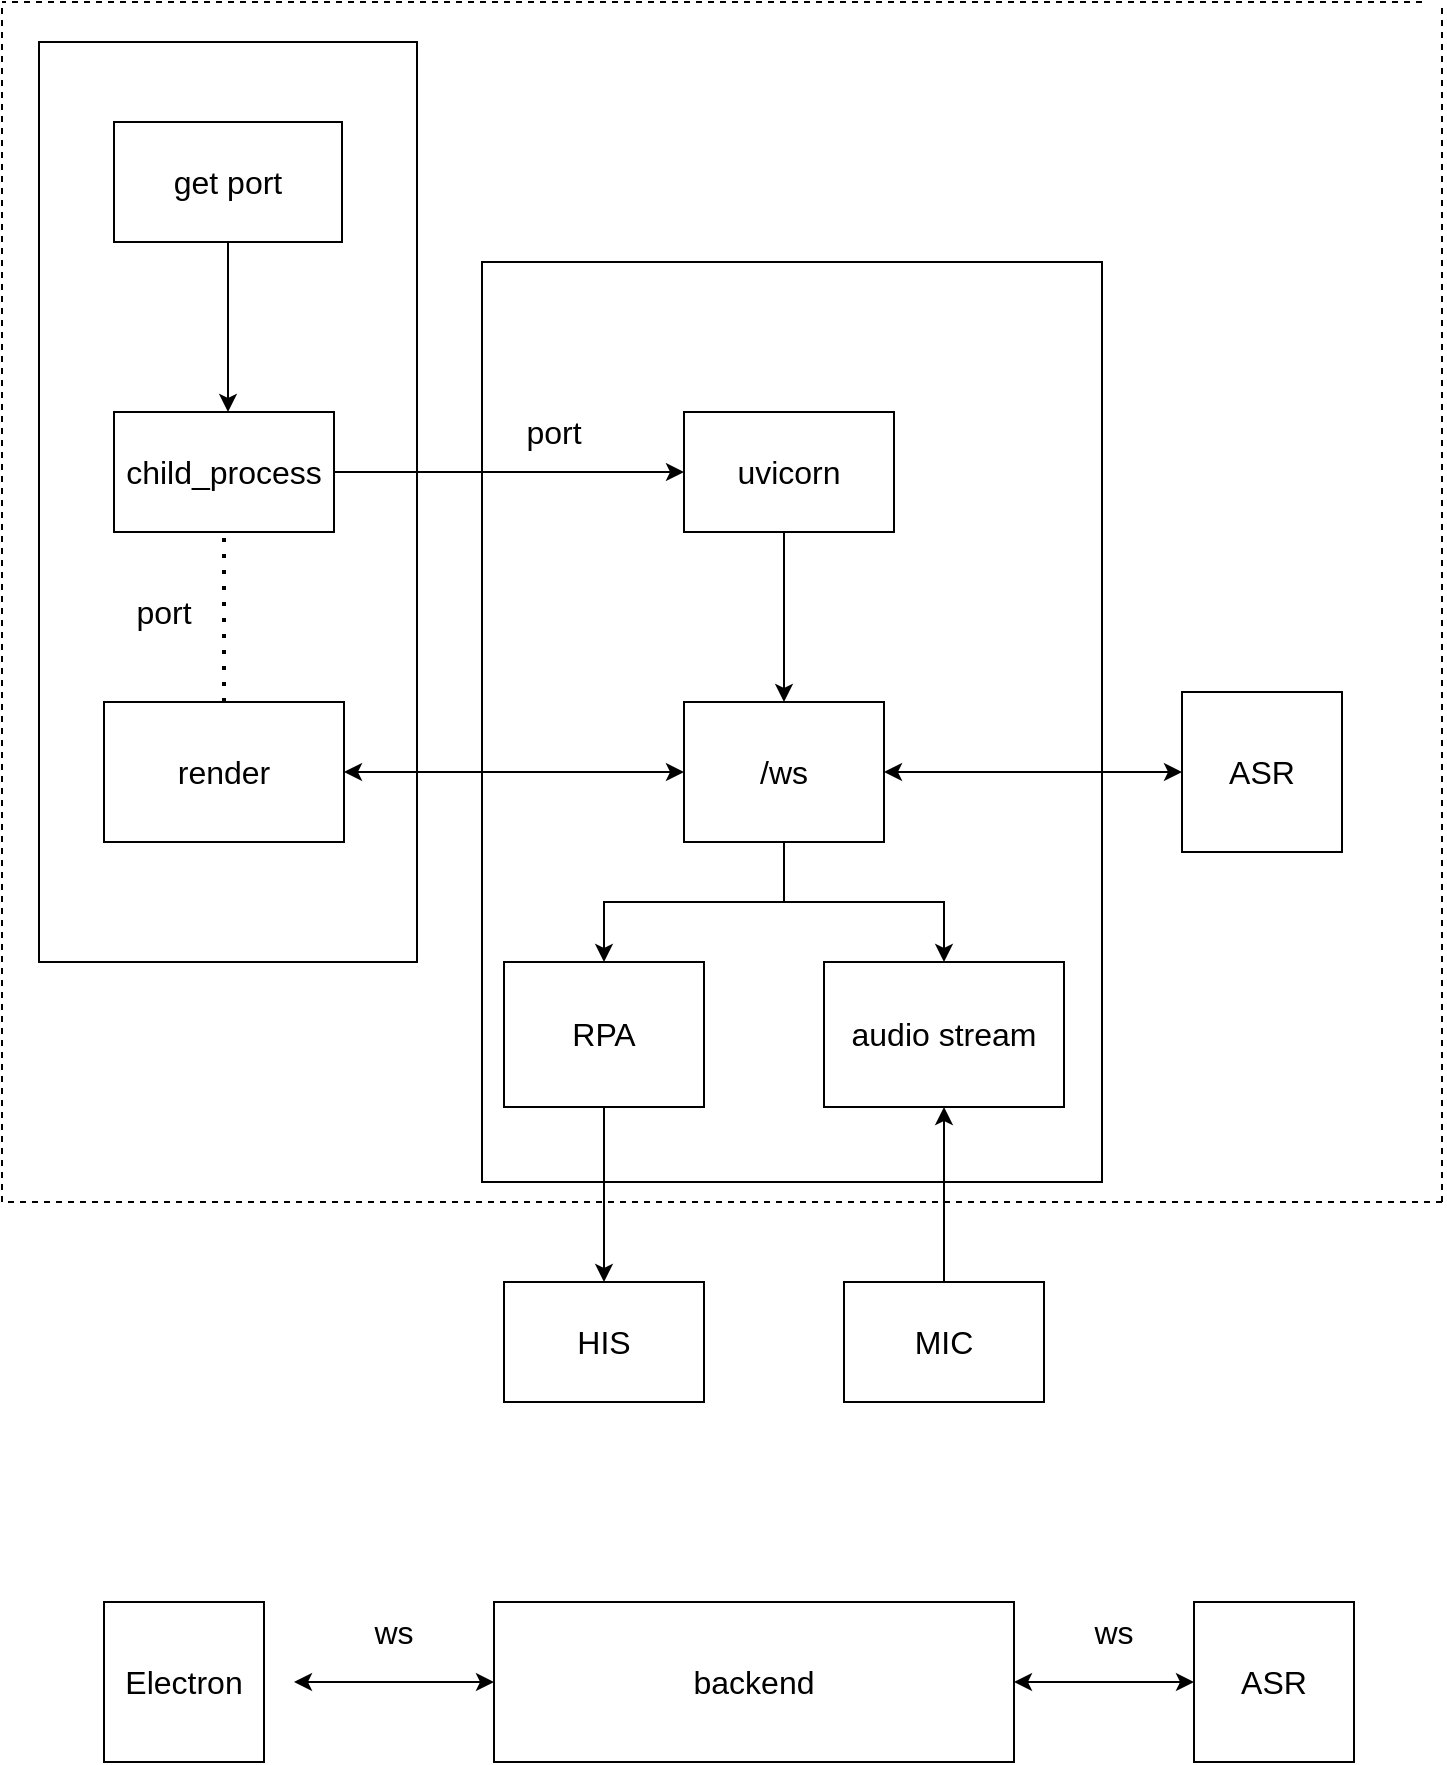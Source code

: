 <mxfile version="21.3.7" type="github">
  <diagram name="第 1 页" id="o5x3ktkxdNC7EIZfbrEK">
    <mxGraphModel dx="1562" dy="957" grid="1" gridSize="10" guides="1" tooltips="1" connect="1" arrows="1" fold="1" page="1" pageScale="1" pageWidth="827" pageHeight="1169" math="0" shadow="0">
      <root>
        <mxCell id="0" />
        <mxCell id="1" parent="0" />
        <mxCell id="LOV_hGXHYUUfVDdd_5wQ-69" value="" style="rounded=0;whiteSpace=wrap;html=1;" vertex="1" parent="1">
          <mxGeometry x="280" y="170" width="310" height="460" as="geometry" />
        </mxCell>
        <mxCell id="LOV_hGXHYUUfVDdd_5wQ-68" value="" style="rounded=0;whiteSpace=wrap;html=1;" vertex="1" parent="1">
          <mxGeometry x="58.5" y="60" width="189" height="460" as="geometry" />
        </mxCell>
        <mxCell id="LOV_hGXHYUUfVDdd_5wQ-10" value="ASR" style="whiteSpace=wrap;html=1;aspect=fixed;fontSize=16;" vertex="1" parent="1">
          <mxGeometry x="630" y="385" width="80" height="80" as="geometry" />
        </mxCell>
        <mxCell id="LOV_hGXHYUUfVDdd_5wQ-30" value="" style="edgeStyle=orthogonalEdgeStyle;rounded=0;orthogonalLoop=1;jettySize=auto;html=1;exitX=0.75;exitY=1;exitDx=0;exitDy=0;" edge="1" parent="1" source="LOV_hGXHYUUfVDdd_5wQ-19" target="LOV_hGXHYUUfVDdd_5wQ-20">
          <mxGeometry relative="1" as="geometry">
            <Array as="points">
              <mxPoint x="431" y="290" />
            </Array>
          </mxGeometry>
        </mxCell>
        <mxCell id="LOV_hGXHYUUfVDdd_5wQ-19" value="uvicorn" style="rounded=0;whiteSpace=wrap;html=1;fontSize=16;" vertex="1" parent="1">
          <mxGeometry x="381" y="245" width="105" height="60" as="geometry" />
        </mxCell>
        <mxCell id="LOV_hGXHYUUfVDdd_5wQ-34" value="" style="edgeStyle=orthogonalEdgeStyle;rounded=0;orthogonalLoop=1;jettySize=auto;html=1;" edge="1" parent="1" source="LOV_hGXHYUUfVDdd_5wQ-20" target="LOV_hGXHYUUfVDdd_5wQ-33">
          <mxGeometry relative="1" as="geometry" />
        </mxCell>
        <mxCell id="LOV_hGXHYUUfVDdd_5wQ-36" value="" style="edgeStyle=orthogonalEdgeStyle;rounded=0;orthogonalLoop=1;jettySize=auto;html=1;entryX=0.5;entryY=0;entryDx=0;entryDy=0;" edge="1" parent="1" source="LOV_hGXHYUUfVDdd_5wQ-20" target="LOV_hGXHYUUfVDdd_5wQ-35">
          <mxGeometry relative="1" as="geometry">
            <mxPoint x="331" y="507.5" as="targetPoint" />
          </mxGeometry>
        </mxCell>
        <mxCell id="LOV_hGXHYUUfVDdd_5wQ-20" value="/ws" style="rounded=0;whiteSpace=wrap;html=1;fontSize=16;" vertex="1" parent="1">
          <mxGeometry x="381" y="390" width="100" height="70" as="geometry" />
        </mxCell>
        <mxCell id="LOV_hGXHYUUfVDdd_5wQ-29" value="" style="edgeStyle=orthogonalEdgeStyle;rounded=0;orthogonalLoop=1;jettySize=auto;html=1;" edge="1" parent="1" target="LOV_hGXHYUUfVDdd_5wQ-19">
          <mxGeometry relative="1" as="geometry">
            <mxPoint x="206" y="275" as="sourcePoint" />
            <Array as="points">
              <mxPoint x="261" y="275" />
              <mxPoint x="261" y="275" />
            </Array>
          </mxGeometry>
        </mxCell>
        <mxCell id="LOV_hGXHYUUfVDdd_5wQ-27" value="child_process" style="whiteSpace=wrap;html=1;fontSize=16;" vertex="1" parent="1">
          <mxGeometry x="96" y="245" width="110" height="60" as="geometry" />
        </mxCell>
        <mxCell id="LOV_hGXHYUUfVDdd_5wQ-33" value="audio stream" style="rounded=0;whiteSpace=wrap;html=1;fontSize=16;" vertex="1" parent="1">
          <mxGeometry x="451" y="520" width="120" height="72.5" as="geometry" />
        </mxCell>
        <mxCell id="LOV_hGXHYUUfVDdd_5wQ-39" value="" style="edgeStyle=orthogonalEdgeStyle;rounded=0;orthogonalLoop=1;jettySize=auto;html=1;" edge="1" parent="1" source="LOV_hGXHYUUfVDdd_5wQ-35" target="LOV_hGXHYUUfVDdd_5wQ-37">
          <mxGeometry relative="1" as="geometry">
            <mxPoint x="351" y="522.5" as="targetPoint" />
            <Array as="points" />
          </mxGeometry>
        </mxCell>
        <mxCell id="LOV_hGXHYUUfVDdd_5wQ-35" value="RPA" style="rounded=0;whiteSpace=wrap;html=1;fontSize=16;" vertex="1" parent="1">
          <mxGeometry x="291" y="520" width="100" height="72.5" as="geometry" />
        </mxCell>
        <mxCell id="LOV_hGXHYUUfVDdd_5wQ-37" value="HIS" style="rounded=0;whiteSpace=wrap;html=1;fontSize=16;" vertex="1" parent="1">
          <mxGeometry x="291" y="680" width="100" height="60" as="geometry" />
        </mxCell>
        <mxCell id="LOV_hGXHYUUfVDdd_5wQ-40" value="render" style="whiteSpace=wrap;html=1;fontSize=16;" vertex="1" parent="1">
          <mxGeometry x="91" y="390" width="120" height="70" as="geometry" />
        </mxCell>
        <mxCell id="LOV_hGXHYUUfVDdd_5wQ-42" value="" style="endArrow=classic;startArrow=classic;html=1;rounded=0;exitX=1;exitY=0.5;exitDx=0;exitDy=0;entryX=0;entryY=0.5;entryDx=0;entryDy=0;" edge="1" parent="1" source="LOV_hGXHYUUfVDdd_5wQ-40" target="LOV_hGXHYUUfVDdd_5wQ-20">
          <mxGeometry width="50" height="50" relative="1" as="geometry">
            <mxPoint x="281" y="480" as="sourcePoint" />
            <mxPoint x="331" y="430" as="targetPoint" />
          </mxGeometry>
        </mxCell>
        <mxCell id="LOV_hGXHYUUfVDdd_5wQ-43" value="port" style="text;html=1;strokeColor=none;fillColor=none;align=center;verticalAlign=middle;whiteSpace=wrap;rounded=0;fontSize=16;" vertex="1" parent="1">
          <mxGeometry x="286" y="240" width="60" height="30" as="geometry" />
        </mxCell>
        <mxCell id="LOV_hGXHYUUfVDdd_5wQ-44" value="" style="endArrow=none;dashed=1;html=1;dashPattern=1 3;strokeWidth=2;rounded=0;entryX=0.5;entryY=1;entryDx=0;entryDy=0;" edge="1" parent="1" source="LOV_hGXHYUUfVDdd_5wQ-40" target="LOV_hGXHYUUfVDdd_5wQ-27">
          <mxGeometry width="50" height="50" relative="1" as="geometry">
            <mxPoint x="231" y="630" as="sourcePoint" />
            <mxPoint x="281" y="580" as="targetPoint" />
            <Array as="points" />
          </mxGeometry>
        </mxCell>
        <mxCell id="LOV_hGXHYUUfVDdd_5wQ-45" value="port" style="text;html=1;strokeColor=none;fillColor=none;align=center;verticalAlign=middle;whiteSpace=wrap;rounded=0;fontSize=16;" vertex="1" parent="1">
          <mxGeometry x="91" y="330" width="60" height="30" as="geometry" />
        </mxCell>
        <mxCell id="LOV_hGXHYUUfVDdd_5wQ-46" value="get port" style="whiteSpace=wrap;html=1;fontSize=16;" vertex="1" parent="1">
          <mxGeometry x="96" y="100" width="114" height="60" as="geometry" />
        </mxCell>
        <mxCell id="LOV_hGXHYUUfVDdd_5wQ-47" value="" style="edgeStyle=orthogonalEdgeStyle;rounded=0;orthogonalLoop=1;jettySize=auto;html=1;" edge="1" parent="1" source="LOV_hGXHYUUfVDdd_5wQ-46" target="LOV_hGXHYUUfVDdd_5wQ-27">
          <mxGeometry relative="1" as="geometry">
            <mxPoint x="231" y="310" as="sourcePoint" />
            <mxPoint x="391" y="310" as="targetPoint" />
            <Array as="points">
              <mxPoint x="151" y="260" />
              <mxPoint x="151" y="260" />
            </Array>
          </mxGeometry>
        </mxCell>
        <mxCell id="LOV_hGXHYUUfVDdd_5wQ-48" value="MIC" style="rounded=0;whiteSpace=wrap;html=1;fontSize=16;" vertex="1" parent="1">
          <mxGeometry x="461" y="680" width="100" height="60" as="geometry" />
        </mxCell>
        <mxCell id="LOV_hGXHYUUfVDdd_5wQ-49" value="" style="edgeStyle=orthogonalEdgeStyle;rounded=0;orthogonalLoop=1;jettySize=auto;html=1;entryX=0.5;entryY=1;entryDx=0;entryDy=0;" edge="1" parent="1" source="LOV_hGXHYUUfVDdd_5wQ-48" target="LOV_hGXHYUUfVDdd_5wQ-33">
          <mxGeometry relative="1" as="geometry">
            <mxPoint x="351" y="590" as="sourcePoint" />
            <mxPoint x="351" y="670" as="targetPoint" />
            <Array as="points" />
          </mxGeometry>
        </mxCell>
        <mxCell id="LOV_hGXHYUUfVDdd_5wQ-50" value="" style="endArrow=none;dashed=1;html=1;rounded=0;" edge="1" parent="1">
          <mxGeometry width="50" height="50" relative="1" as="geometry">
            <mxPoint x="40" y="640" as="sourcePoint" />
            <mxPoint x="40" y="40" as="targetPoint" />
          </mxGeometry>
        </mxCell>
        <mxCell id="LOV_hGXHYUUfVDdd_5wQ-51" value="" style="endArrow=none;dashed=1;html=1;rounded=0;" edge="1" parent="1">
          <mxGeometry width="50" height="50" relative="1" as="geometry">
            <mxPoint x="750" y="40" as="sourcePoint" />
            <mxPoint x="40" y="40" as="targetPoint" />
          </mxGeometry>
        </mxCell>
        <mxCell id="LOV_hGXHYUUfVDdd_5wQ-52" value="" style="endArrow=none;dashed=1;html=1;rounded=0;" edge="1" parent="1">
          <mxGeometry width="50" height="50" relative="1" as="geometry">
            <mxPoint x="760" y="640" as="sourcePoint" />
            <mxPoint x="40" y="640" as="targetPoint" />
            <Array as="points">
              <mxPoint x="400" y="640" />
            </Array>
          </mxGeometry>
        </mxCell>
        <mxCell id="LOV_hGXHYUUfVDdd_5wQ-53" value="" style="endArrow=none;dashed=1;html=1;rounded=0;" edge="1" parent="1">
          <mxGeometry width="50" height="50" relative="1" as="geometry">
            <mxPoint x="760" y="640" as="sourcePoint" />
            <mxPoint x="760" y="40" as="targetPoint" />
          </mxGeometry>
        </mxCell>
        <mxCell id="LOV_hGXHYUUfVDdd_5wQ-60" value="ASR" style="whiteSpace=wrap;html=1;aspect=fixed;fontSize=16;" vertex="1" parent="1">
          <mxGeometry x="636" y="840" width="80" height="80" as="geometry" />
        </mxCell>
        <mxCell id="LOV_hGXHYUUfVDdd_5wQ-61" value="" style="endArrow=classic;startArrow=classic;html=1;rounded=0;exitX=1;exitY=0.5;exitDx=0;exitDy=0;fontSize=16;entryX=0;entryY=0.5;entryDx=0;entryDy=0;" edge="1" parent="1" target="LOV_hGXHYUUfVDdd_5wQ-65">
          <mxGeometry width="50" height="50" relative="1" as="geometry">
            <mxPoint x="186" y="880" as="sourcePoint" />
            <mxPoint x="456" y="880" as="targetPoint" />
          </mxGeometry>
        </mxCell>
        <mxCell id="LOV_hGXHYUUfVDdd_5wQ-62" value="" style="endArrow=classic;startArrow=classic;html=1;rounded=0;exitX=0;exitY=0.5;exitDx=0;exitDy=0;entryX=1;entryY=0.5;entryDx=0;entryDy=0;fontSize=16;" edge="1" parent="1" source="LOV_hGXHYUUfVDdd_5wQ-60" target="LOV_hGXHYUUfVDdd_5wQ-65">
          <mxGeometry width="50" height="50" relative="1" as="geometry">
            <mxPoint x="346" y="890" as="sourcePoint" />
            <mxPoint x="536" y="880" as="targetPoint" />
          </mxGeometry>
        </mxCell>
        <mxCell id="LOV_hGXHYUUfVDdd_5wQ-63" value="ws" style="text;html=1;strokeColor=none;fillColor=none;align=center;verticalAlign=middle;whiteSpace=wrap;rounded=0;fontSize=16;" vertex="1" parent="1">
          <mxGeometry x="206" y="840" width="60" height="30" as="geometry" />
        </mxCell>
        <mxCell id="LOV_hGXHYUUfVDdd_5wQ-64" value="ws" style="text;html=1;strokeColor=none;fillColor=none;align=center;verticalAlign=middle;whiteSpace=wrap;rounded=0;fontSize=16;" vertex="1" parent="1">
          <mxGeometry x="566" y="840" width="60" height="30" as="geometry" />
        </mxCell>
        <mxCell id="LOV_hGXHYUUfVDdd_5wQ-65" value="backend" style="rounded=0;whiteSpace=wrap;html=1;fontSize=16;" vertex="1" parent="1">
          <mxGeometry x="286" y="840" width="260" height="80" as="geometry" />
        </mxCell>
        <mxCell id="LOV_hGXHYUUfVDdd_5wQ-66" value="" style="endArrow=classic;startArrow=classic;html=1;rounded=0;exitX=1;exitY=0.5;exitDx=0;exitDy=0;" edge="1" parent="1" source="LOV_hGXHYUUfVDdd_5wQ-20" target="LOV_hGXHYUUfVDdd_5wQ-10">
          <mxGeometry width="50" height="50" relative="1" as="geometry">
            <mxPoint x="226" y="435" as="sourcePoint" />
            <mxPoint x="391" y="435" as="targetPoint" />
          </mxGeometry>
        </mxCell>
        <mxCell id="LOV_hGXHYUUfVDdd_5wQ-67" value="Electron" style="whiteSpace=wrap;html=1;aspect=fixed;fontSize=16;" vertex="1" parent="1">
          <mxGeometry x="91" y="840" width="80" height="80" as="geometry" />
        </mxCell>
      </root>
    </mxGraphModel>
  </diagram>
</mxfile>
